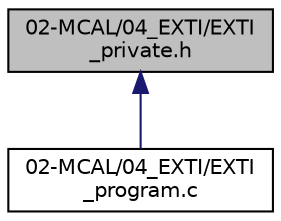 digraph "02-MCAL/04_EXTI/EXTI_private.h"
{
 // LATEX_PDF_SIZE
  edge [fontname="Helvetica",fontsize="10",labelfontname="Helvetica",labelfontsize="10"];
  node [fontname="Helvetica",fontsize="10",shape=record];
  Node1 [label="02-MCAL/04_EXTI/EXTI\l_private.h",height=0.2,width=0.4,color="black", fillcolor="grey75", style="filled", fontcolor="black",tooltip="This file contains the Registers and the macros for the EXTI Driver the User shouldn't see this."];
  Node1 -> Node2 [dir="back",color="midnightblue",fontsize="10",style="solid",fontname="Helvetica"];
  Node2 [label="02-MCAL/04_EXTI/EXTI\l_program.c",height=0.2,width=0.4,color="black", fillcolor="white", style="filled",URL="$_e_x_t_i__program_8c.html",tooltip="This File contains the source code of the EXTI Driver Functions for Target stm32f10x."];
}
